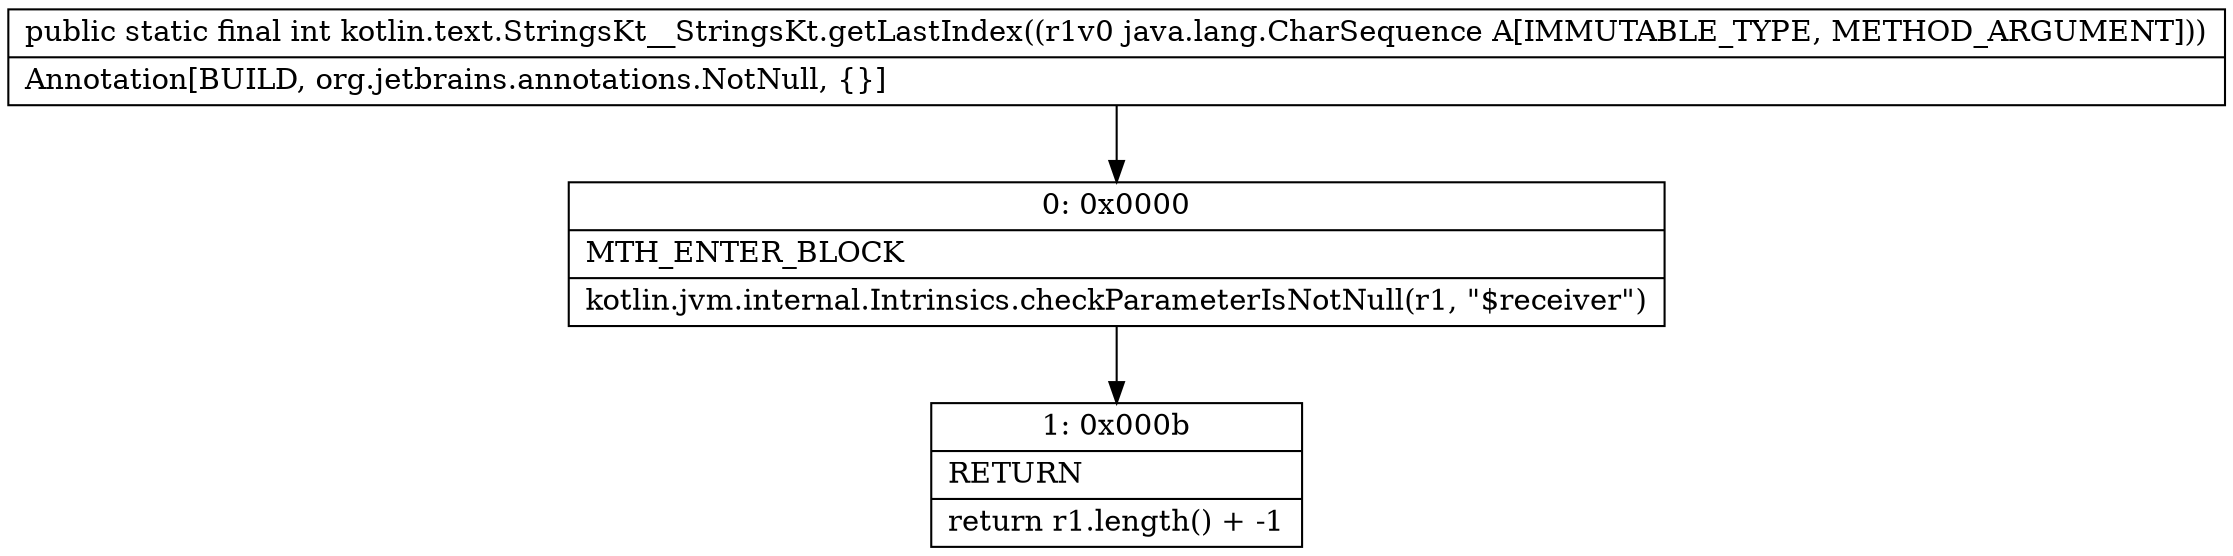digraph "CFG forkotlin.text.StringsKt__StringsKt.getLastIndex(Ljava\/lang\/CharSequence;)I" {
Node_0 [shape=record,label="{0\:\ 0x0000|MTH_ENTER_BLOCK\l|kotlin.jvm.internal.Intrinsics.checkParameterIsNotNull(r1, \"$receiver\")\l}"];
Node_1 [shape=record,label="{1\:\ 0x000b|RETURN\l|return r1.length() + \-1\l}"];
MethodNode[shape=record,label="{public static final int kotlin.text.StringsKt__StringsKt.getLastIndex((r1v0 java.lang.CharSequence A[IMMUTABLE_TYPE, METHOD_ARGUMENT]))  | Annotation[BUILD, org.jetbrains.annotations.NotNull, \{\}]\l}"];
MethodNode -> Node_0;
Node_0 -> Node_1;
}

